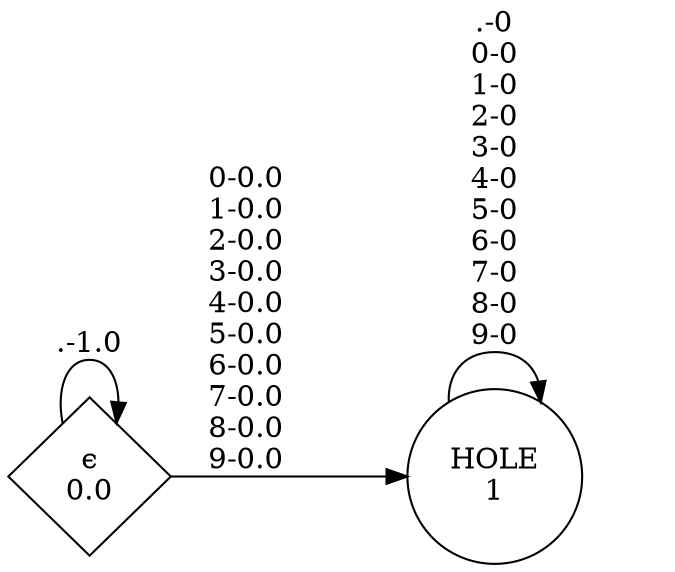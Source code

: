 digraph weighted_automaton {
	margin=0 rankdir=LR size=15
	node [shape=circle]
	HOLE [label="HOLE
1"]
	HOLE -> HOLE [label=".-0
0-0
1-0
2-0
3-0
4-0
5-0
6-0
7-0
8-0
9-0"]
	"ϵ" [label="ϵ
0.0" shape=diamond]
	"ϵ" -> "ϵ" [label=".-1.0"]
	"ϵ" -> HOLE [label="0-0.0
1-0.0
2-0.0
3-0.0
4-0.0
5-0.0
6-0.0
7-0.0
8-0.0
9-0.0"]
}
